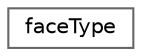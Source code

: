digraph "Graphical Class Hierarchy"
{
 // LATEX_PDF_SIZE
  bgcolor="transparent";
  edge [fontname=Helvetica,fontsize=10,labelfontname=Helvetica,labelfontsize=10];
  node [fontname=Helvetica,fontsize=10,shape=box,height=0.2,width=0.4];
  rankdir="LR";
  Node0 [id="Node000000",label="faceType",height=0.2,width=0.4,color="grey40", fillcolor="white", style="filled",URL="$classface_type.html",tooltip="The face type containing mesh at boundary."];
}
